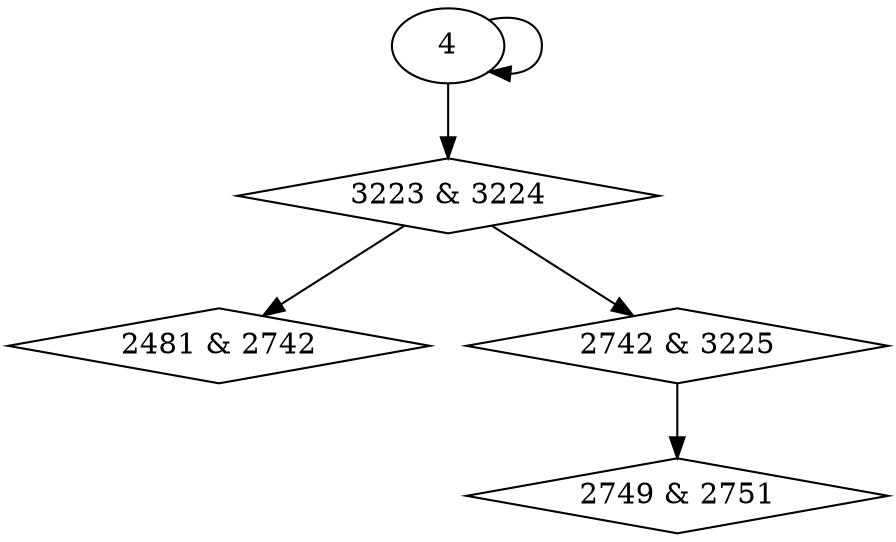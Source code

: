 digraph {
0 [label = "2481 & 2742", shape = diamond];
1 [label = "2742 & 3225", shape = diamond];
2 [label = "2749 & 2751", shape = diamond];
3 [label = "3223 & 3224", shape = diamond];
3 -> 0;
3 -> 1;
1 -> 2;
4 -> 3;
4 -> 4;
}
